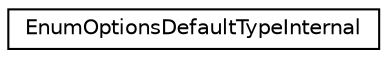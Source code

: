 digraph "类继承关系图"
{
 // LATEX_PDF_SIZE
  edge [fontname="Helvetica",fontsize="10",labelfontname="Helvetica",labelfontsize="10"];
  node [fontname="Helvetica",fontsize="10",shape=record];
  rankdir="LR";
  Node0 [label="EnumOptionsDefaultTypeInternal",height=0.2,width=0.4,color="black", fillcolor="white", style="filled",URL="$structEnumOptionsDefaultTypeInternal.html",tooltip=" "];
}
